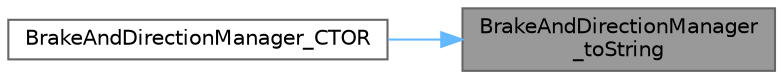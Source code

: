 digraph "BrakeAndDirectionManager_toString"
{
 // LATEX_PDF_SIZE
  bgcolor="transparent";
  edge [fontname=Helvetica,fontsize=10,labelfontname=Helvetica,labelfontsize=10];
  node [fontname=Helvetica,fontsize=10,shape=box,height=0.2,width=0.4];
  rankdir="RL";
  Node1 [id="Node000001",label="BrakeAndDirectionManager\l_toString",height=0.2,width=0.4,color="gray40", fillcolor="grey60", style="filled", fontcolor="black",tooltip="Converts the Brake and Direction Manager configuration to a string."];
  Node1 -> Node2 [id="edge1_Node000001_Node000002",dir="back",color="steelblue1",style="solid",tooltip=" "];
  Node2 [id="Node000002",label="BrakeAndDirectionManager_CTOR",height=0.2,width=0.4,color="grey40", fillcolor="white", style="filled",URL="$_brake_and_direction_manager_8c.html#af3f0f8d71fd1b8ab8a279c56fd01a506",tooltip="Constructor for the Brake and Direction Manager."];
}
